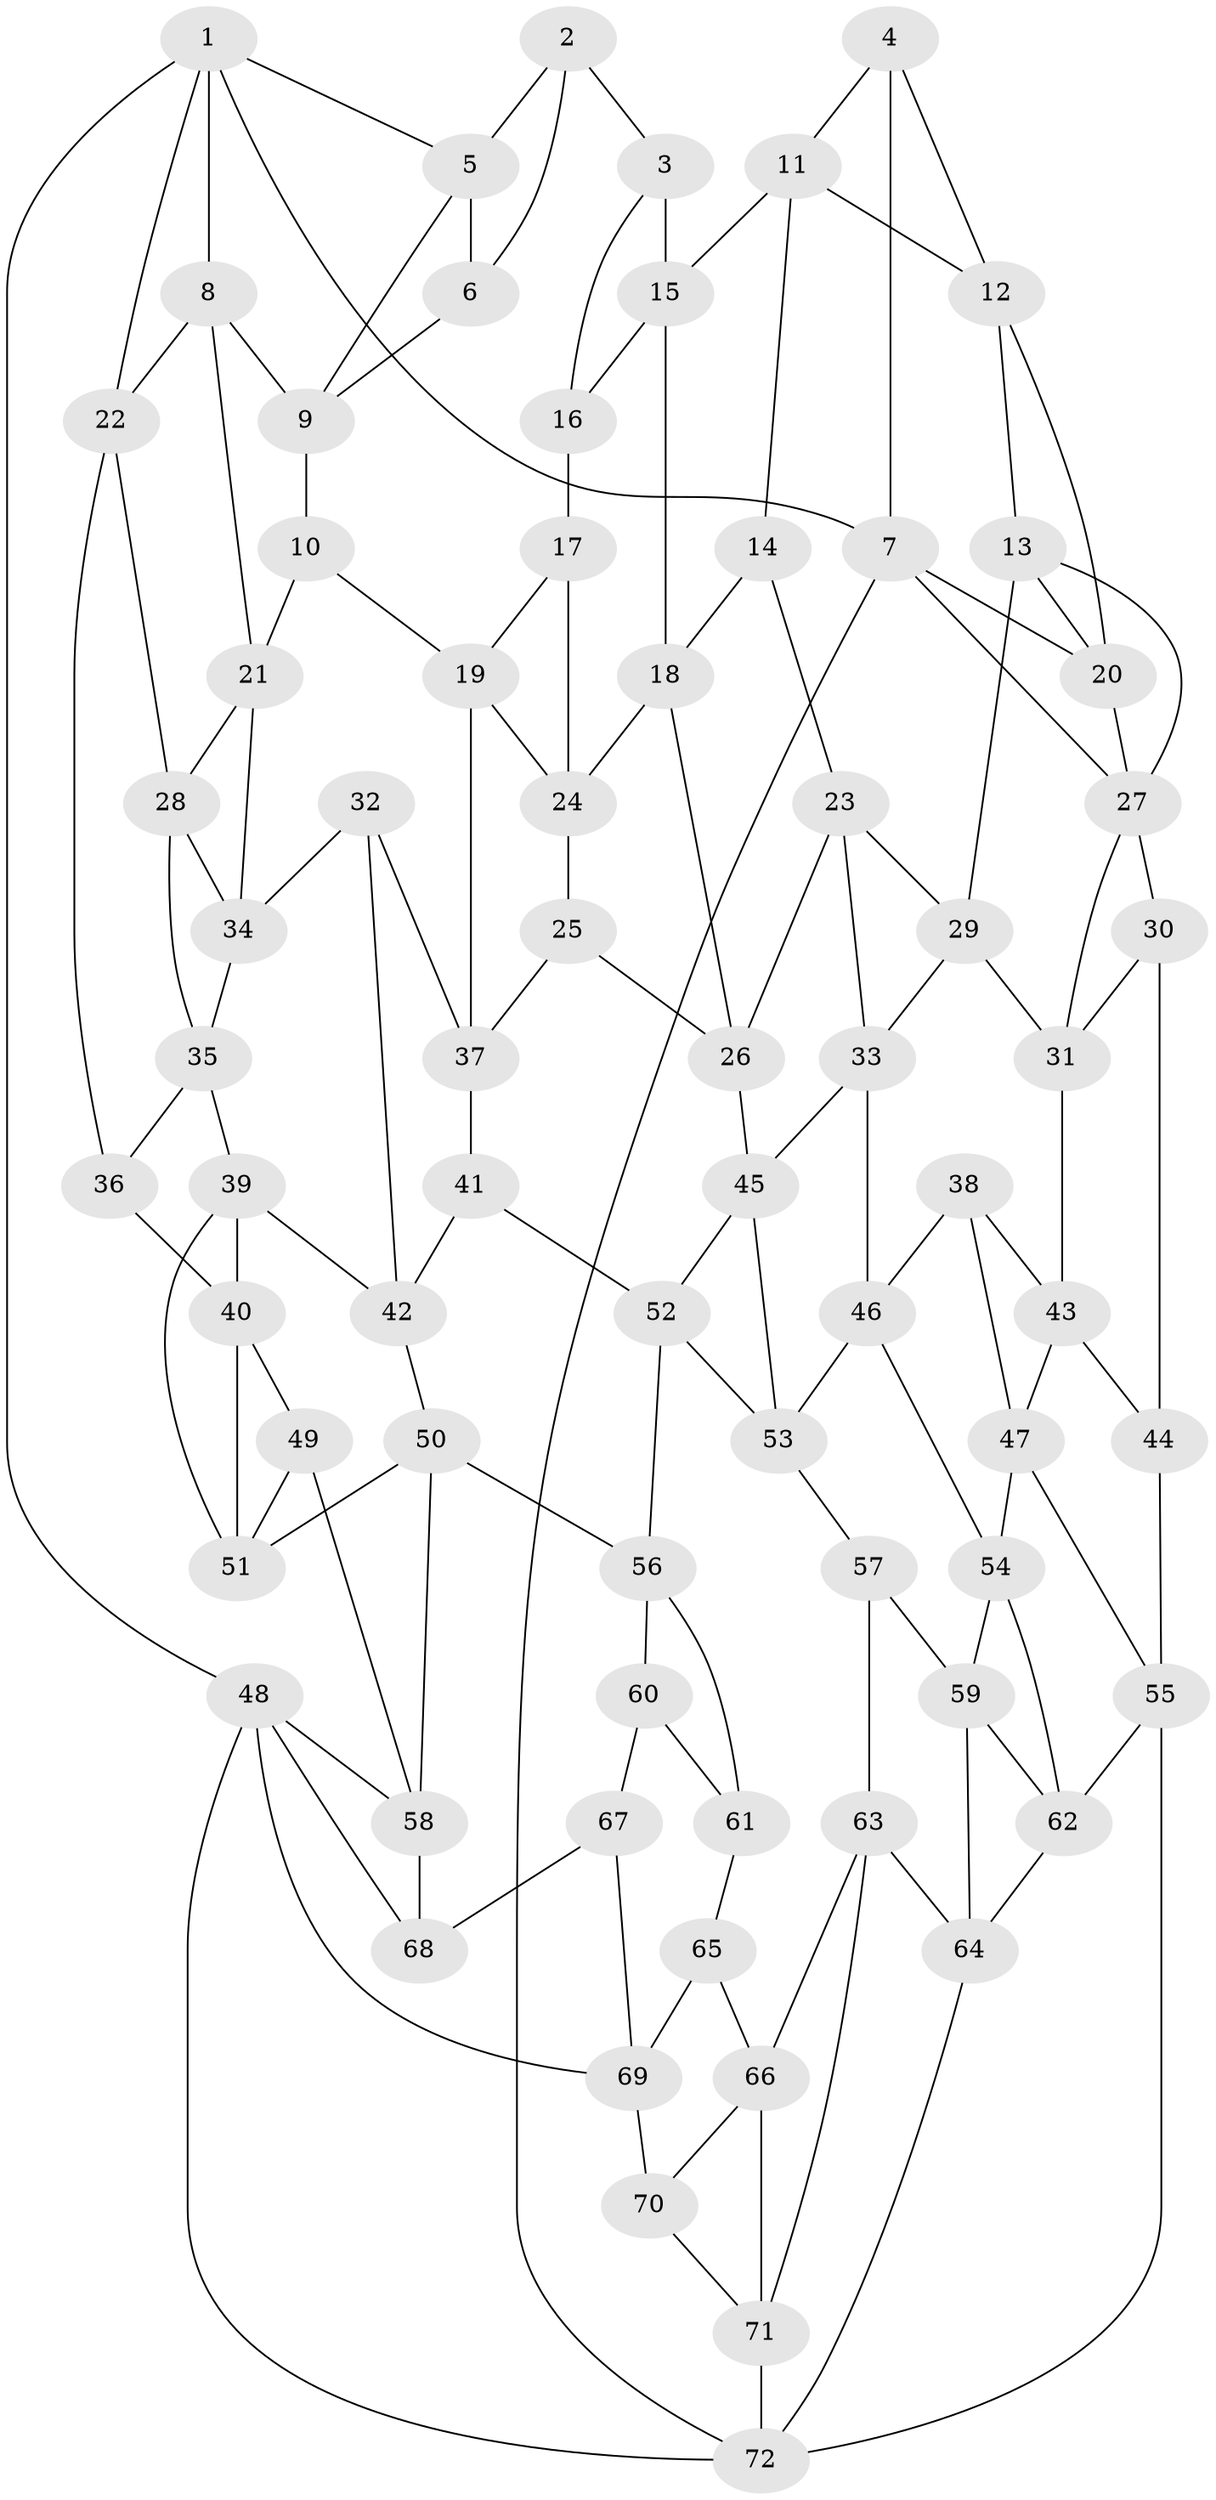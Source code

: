 // original degree distribution, {3: 0.013888888888888888, 4: 0.22916666666666666, 6: 0.2152777777777778, 5: 0.5416666666666666}
// Generated by graph-tools (version 1.1) at 2025/03/03/09/25 03:03:26]
// undirected, 72 vertices, 135 edges
graph export_dot {
graph [start="1"]
  node [color=gray90,style=filled];
  1;
  2;
  3;
  4;
  5;
  6;
  7;
  8;
  9;
  10;
  11;
  12;
  13;
  14;
  15;
  16;
  17;
  18;
  19;
  20;
  21;
  22;
  23;
  24;
  25;
  26;
  27;
  28;
  29;
  30;
  31;
  32;
  33;
  34;
  35;
  36;
  37;
  38;
  39;
  40;
  41;
  42;
  43;
  44;
  45;
  46;
  47;
  48;
  49;
  50;
  51;
  52;
  53;
  54;
  55;
  56;
  57;
  58;
  59;
  60;
  61;
  62;
  63;
  64;
  65;
  66;
  67;
  68;
  69;
  70;
  71;
  72;
  1 -- 5 [weight=1.0];
  1 -- 7 [weight=1.0];
  1 -- 8 [weight=1.0];
  1 -- 22 [weight=1.0];
  1 -- 48 [weight=1.0];
  2 -- 3 [weight=1.0];
  2 -- 5 [weight=1.0];
  2 -- 6 [weight=1.0];
  3 -- 15 [weight=1.0];
  3 -- 16 [weight=1.0];
  4 -- 7 [weight=1.0];
  4 -- 11 [weight=1.0];
  4 -- 12 [weight=1.0];
  5 -- 6 [weight=1.0];
  5 -- 9 [weight=1.0];
  6 -- 9 [weight=1.0];
  7 -- 20 [weight=1.0];
  7 -- 27 [weight=1.0];
  7 -- 72 [weight=1.0];
  8 -- 9 [weight=1.0];
  8 -- 21 [weight=1.0];
  8 -- 22 [weight=1.0];
  9 -- 10 [weight=1.0];
  10 -- 19 [weight=1.0];
  10 -- 21 [weight=1.0];
  11 -- 12 [weight=1.0];
  11 -- 14 [weight=1.0];
  11 -- 15 [weight=1.0];
  12 -- 13 [weight=1.0];
  12 -- 20 [weight=1.0];
  13 -- 20 [weight=1.0];
  13 -- 27 [weight=1.0];
  13 -- 29 [weight=1.0];
  14 -- 18 [weight=1.0];
  14 -- 23 [weight=1.0];
  15 -- 16 [weight=1.0];
  15 -- 18 [weight=1.0];
  16 -- 17 [weight=2.0];
  17 -- 19 [weight=1.0];
  17 -- 24 [weight=1.0];
  18 -- 24 [weight=1.0];
  18 -- 26 [weight=1.0];
  19 -- 24 [weight=1.0];
  19 -- 37 [weight=1.0];
  20 -- 27 [weight=1.0];
  21 -- 28 [weight=1.0];
  21 -- 34 [weight=1.0];
  22 -- 28 [weight=1.0];
  22 -- 36 [weight=1.0];
  23 -- 26 [weight=1.0];
  23 -- 29 [weight=1.0];
  23 -- 33 [weight=1.0];
  24 -- 25 [weight=1.0];
  25 -- 26 [weight=1.0];
  25 -- 37 [weight=1.0];
  26 -- 45 [weight=1.0];
  27 -- 30 [weight=2.0];
  27 -- 31 [weight=1.0];
  28 -- 34 [weight=1.0];
  28 -- 35 [weight=1.0];
  29 -- 31 [weight=1.0];
  29 -- 33 [weight=1.0];
  30 -- 31 [weight=1.0];
  30 -- 44 [weight=1.0];
  31 -- 43 [weight=1.0];
  32 -- 34 [weight=1.0];
  32 -- 37 [weight=1.0];
  32 -- 42 [weight=1.0];
  33 -- 45 [weight=1.0];
  33 -- 46 [weight=1.0];
  34 -- 35 [weight=1.0];
  35 -- 36 [weight=1.0];
  35 -- 39 [weight=1.0];
  36 -- 40 [weight=1.0];
  37 -- 41 [weight=1.0];
  38 -- 43 [weight=1.0];
  38 -- 46 [weight=1.0];
  38 -- 47 [weight=1.0];
  39 -- 40 [weight=1.0];
  39 -- 42 [weight=1.0];
  39 -- 51 [weight=1.0];
  40 -- 49 [weight=1.0];
  40 -- 51 [weight=1.0];
  41 -- 42 [weight=1.0];
  41 -- 52 [weight=1.0];
  42 -- 50 [weight=1.0];
  43 -- 44 [weight=1.0];
  43 -- 47 [weight=1.0];
  44 -- 55 [weight=1.0];
  45 -- 52 [weight=1.0];
  45 -- 53 [weight=1.0];
  46 -- 53 [weight=1.0];
  46 -- 54 [weight=1.0];
  47 -- 54 [weight=1.0];
  47 -- 55 [weight=1.0];
  48 -- 58 [weight=1.0];
  48 -- 68 [weight=1.0];
  48 -- 69 [weight=1.0];
  48 -- 72 [weight=1.0];
  49 -- 51 [weight=1.0];
  49 -- 58 [weight=1.0];
  50 -- 51 [weight=1.0];
  50 -- 56 [weight=1.0];
  50 -- 58 [weight=1.0];
  52 -- 53 [weight=1.0];
  52 -- 56 [weight=1.0];
  53 -- 57 [weight=1.0];
  54 -- 59 [weight=1.0];
  54 -- 62 [weight=1.0];
  55 -- 62 [weight=1.0];
  55 -- 72 [weight=1.0];
  56 -- 60 [weight=1.0];
  56 -- 61 [weight=1.0];
  57 -- 59 [weight=1.0];
  57 -- 63 [weight=1.0];
  58 -- 68 [weight=1.0];
  59 -- 62 [weight=1.0];
  59 -- 64 [weight=1.0];
  60 -- 61 [weight=1.0];
  60 -- 67 [weight=1.0];
  61 -- 65 [weight=2.0];
  62 -- 64 [weight=1.0];
  63 -- 64 [weight=1.0];
  63 -- 66 [weight=1.0];
  63 -- 71 [weight=1.0];
  64 -- 72 [weight=1.0];
  65 -- 66 [weight=1.0];
  65 -- 69 [weight=1.0];
  66 -- 70 [weight=1.0];
  66 -- 71 [weight=1.0];
  67 -- 68 [weight=2.0];
  67 -- 69 [weight=1.0];
  69 -- 70 [weight=2.0];
  70 -- 71 [weight=1.0];
  71 -- 72 [weight=1.0];
}
